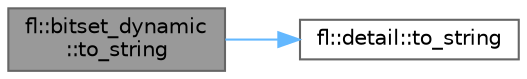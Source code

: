 digraph "fl::bitset_dynamic::to_string"
{
 // INTERACTIVE_SVG=YES
 // LATEX_PDF_SIZE
  bgcolor="transparent";
  edge [fontname=Helvetica,fontsize=10,labelfontname=Helvetica,labelfontsize=10];
  node [fontname=Helvetica,fontsize=10,shape=box,height=0.2,width=0.4];
  rankdir="LR";
  Node1 [id="Node000001",label="fl::bitset_dynamic\l::to_string",height=0.2,width=0.4,color="gray40", fillcolor="grey60", style="filled", fontcolor="black",tooltip=" "];
  Node1 -> Node2 [id="edge1_Node000001_Node000002",color="steelblue1",style="solid",tooltip=" "];
  Node2 [id="Node000002",label="fl::detail::to_string",height=0.2,width=0.4,color="grey40", fillcolor="white", style="filled",URL="$df/d9e/namespacefl_1_1detail_aa878a2c7d8c38f99002cb94c3d6d3465.html#aa878a2c7d8c38f99002cb94c3d6d3465",tooltip=" "];
}
